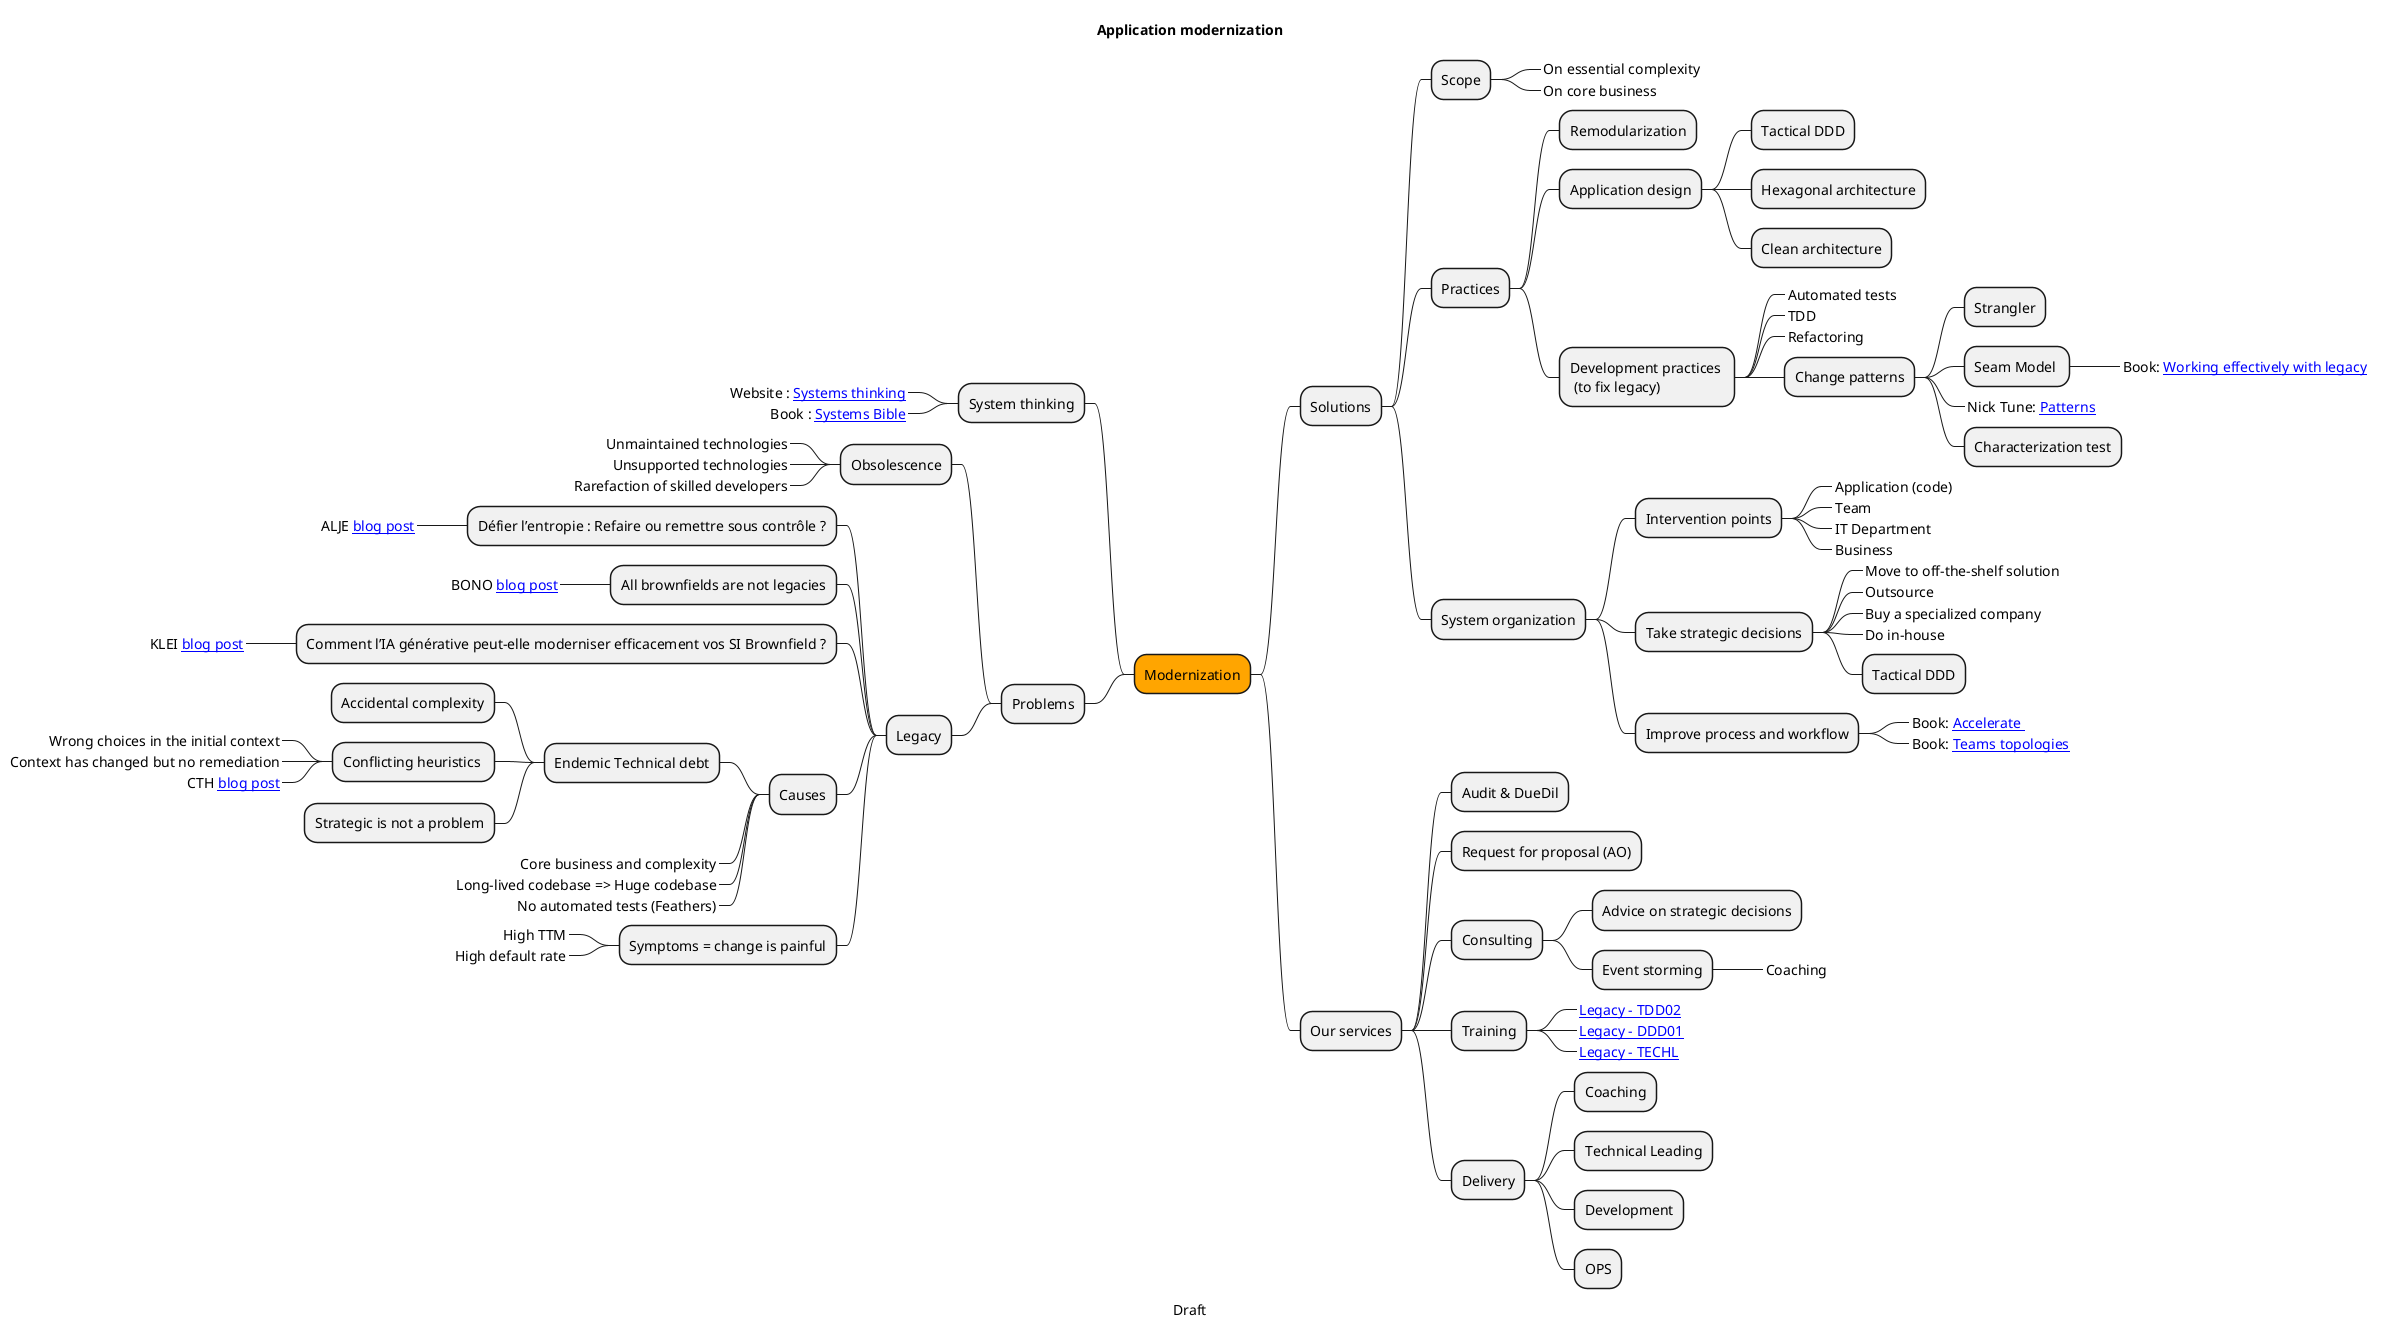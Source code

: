 @startmindmap

caption Draft
title Application modernization

+[#Orange] Modernization
-- System thinking
---_ Website : [[https://web.archive.org/web/20230923142459/https://www.systems-thinking.org/theWay/theWay.htm Systems thinking]]
---_ Book : [[https://verraes.net/2013/08/john-gall-systemantics-the-systems-bible/ Systems Bible]]
-- Problems
--- Obsolescence
----_ Unmaintained technologies
----_ Unsupported technologies
----_ Rarefaction of skilled developers
--- Legacy
' il nous faudrait au moins un article qui vient de nous, à rediscuter ensemble (ça peut m'intéresser)
---- Défier l’entropie : Refaire ou remettre sous contrôle ?
-----_ ALJE [[https://blog.octo.com/la-duck-conf-2024-defier-l'entropie--refaire-ou-remettre-sous-controle blog post]]
---- All brownfields are not legacies
-----_ BONO [[https://blog.octo.com/le-brownfield-n'est-pas-du-code-legacy blog post]]
---- Comment l’IA générative peut-elle moderniser efficacement vos SI Brownfield ?
-----_ KLEI [[https://blog.octo.com/compte-rendu-le-comptoir-octo-comment-l'ia-generative-peut-elle-moderniser-efficacement-vos-si-brownfield blog post]]
---- Causes
----- Endemic Technical debt
------ Accidental complexity
------ Conflicting heuristics 
-------_ Wrong choices in the initial context
-------_ Context has changed but no remediation
-------_ CTH [[https://blog.octo.com/en-finir-avec-la-dette-technique blog post]]
------ Strategic is not a problem
-----_ Core business and complexity
-----_ Long-lived codebase => Huge codebase
-----_ No automated tests (Feathers)
---- Symptoms = change is painful
-----_ High TTM
-----_ High default rate
++ Solutions
+++ Scope
++++_ On essential complexity
++++_ On core business
+++ Practices
++++ Remodularization
++++ Application design
+++++ Tactical DDD
+++++ Hexagonal architecture
+++++ Clean architecture
++++ Development practices \n (to fix legacy)
+++++_ Automated tests
+++++_ TDD
+++++_ Refactoring
+++++ Change patterns
++++++ Strangler
++++++ Seam Model 
+++++++_ Book: [[https://understandlegacycode.com/blog/key-points-of-working-effectively-with-legacy-code/ Working effectively with legacy]] 
++++++_ Nick Tune: [[https://legacy-modernization.io/patterns/ Patterns]]
++++++ Characterization test
+++ System organization
++++ Intervention points
+++++_ Application (code)
+++++_ Team
+++++_ IT Department
+++++_ Business
++++ Take strategic decisions
+++++_ Move to off-the-shelf solution
+++++_ Outsource
+++++_ Buy a specialized company
+++++_ Do in-house
+++++ Tactical DDD
++++ Improve process and workflow
+++++_ Book: [[ https://itrevolution.com/product/accelerate/ Accelerate ]]
+++++_ Book: [[ https://teamtopologies.com/ Teams topologies]]
++ Our services
+++ Audit & DueDil
+++ Request for proposal (AO)
+++ Consulting
++++ Advice on strategic decisions
++++ Event storming
+++++_ Coaching
+++ Training
++++_ [[ https://www.octo.academy/catalogue/formation/tdd02-test-driven-development-sur-du-code-legacy/ Legacy - TDD02]]
++++_ [[ https://www.octo.academy/catalogue/formation/ddd01-ddd-domain-driven-design/ Legacy - DDD01]]
++++_ [[ https://www.octo.academy/catalogue/formation/techl-pratiques-de-tech-leading-en-contexte-agile/ Legacy - TECHL]]
+++ Delivery
++++ Coaching
++++ Technical Leading
++++ Development
++++ OPS
@endmindmap


